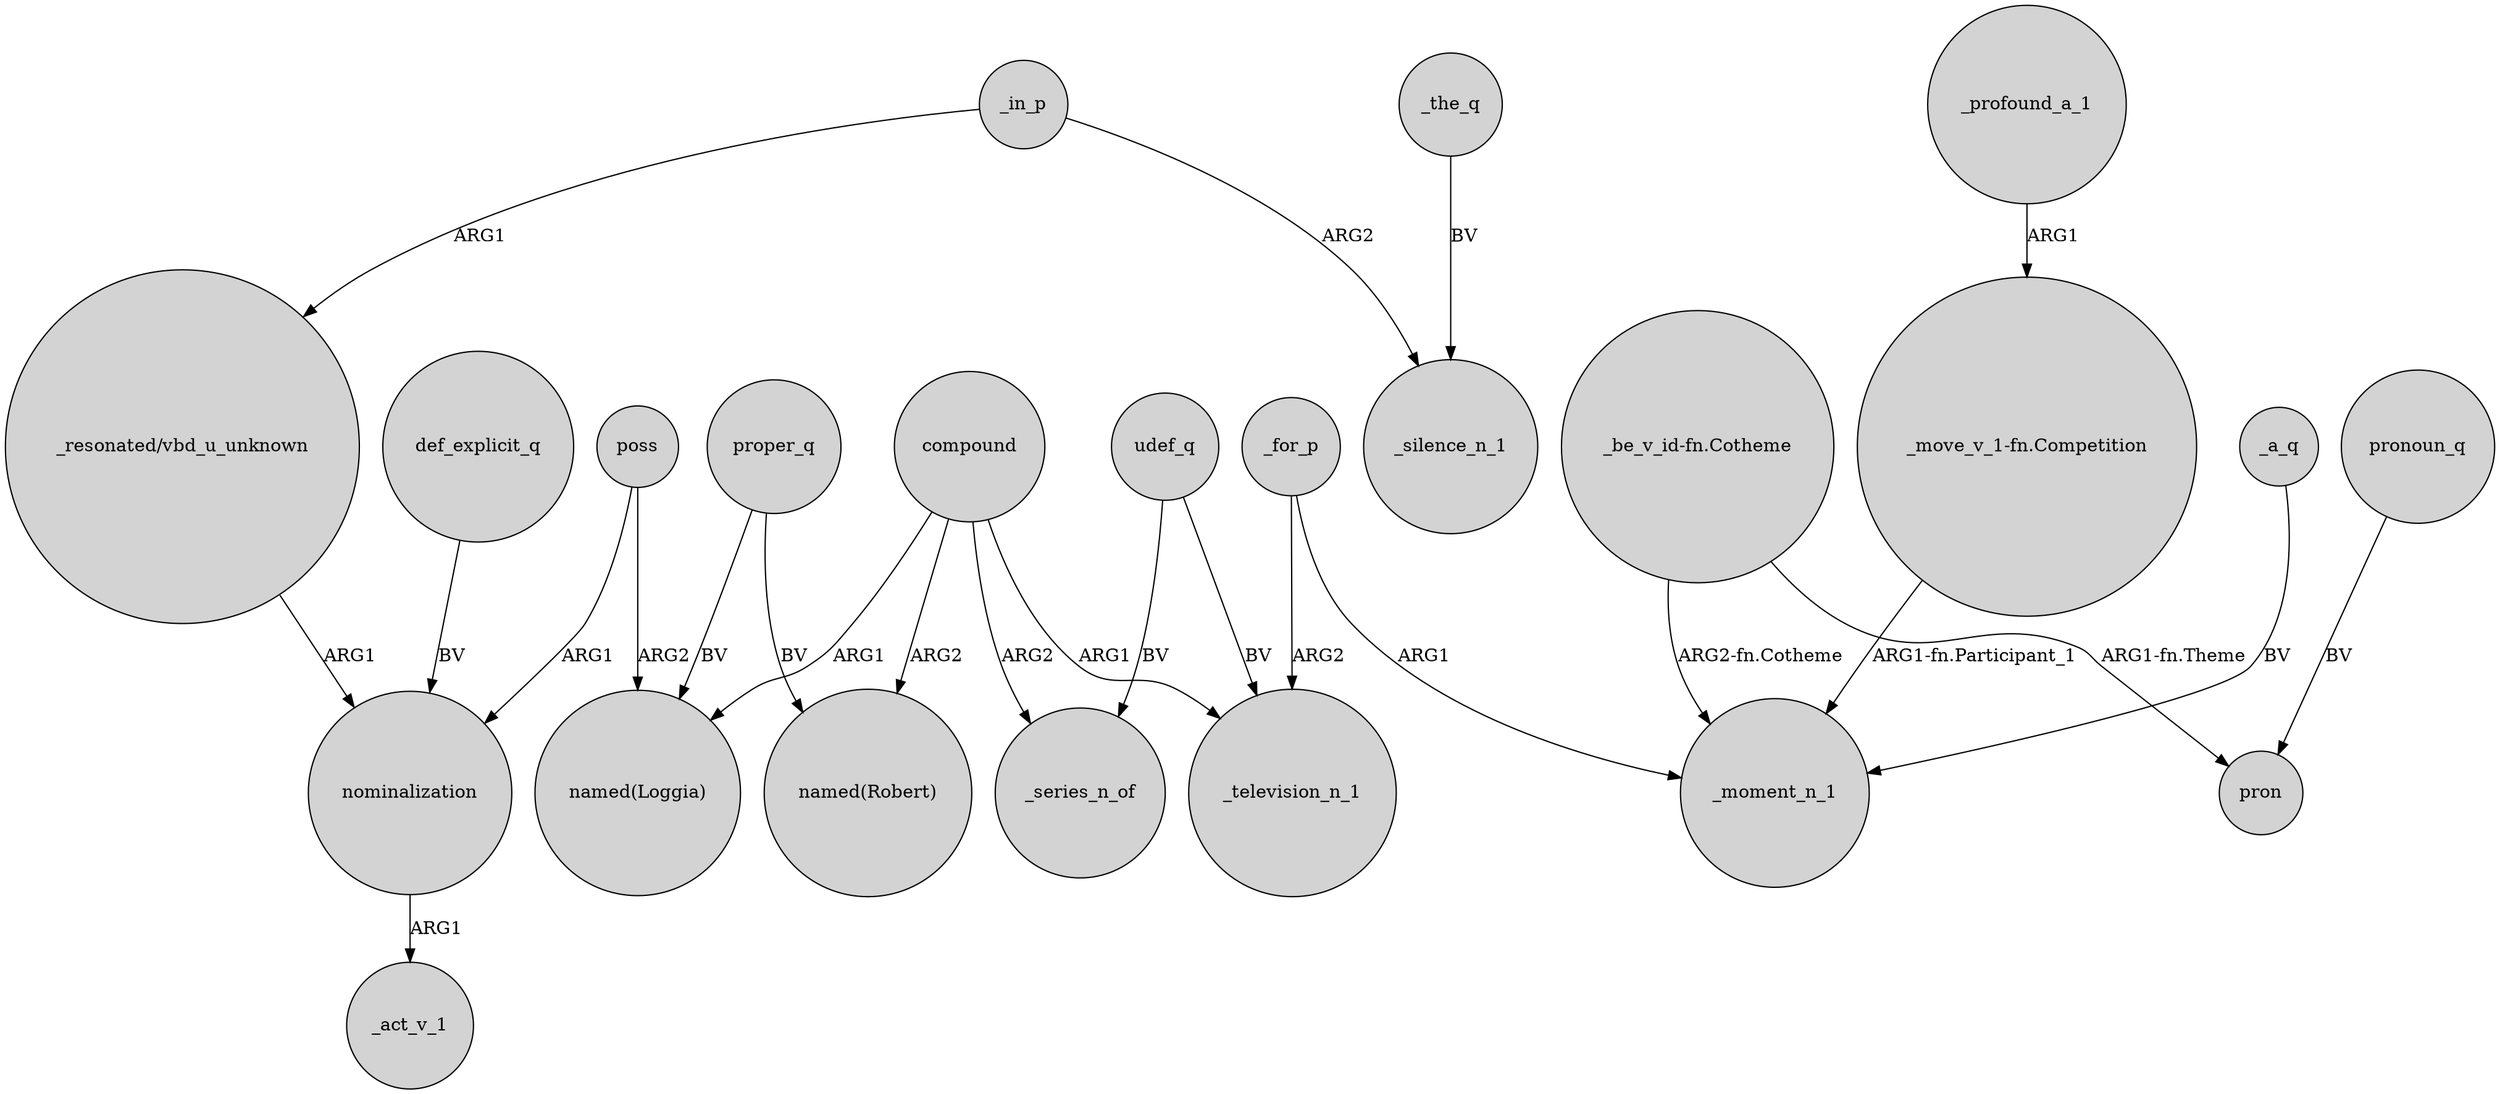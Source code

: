 digraph {
	node [shape=circle style=filled]
	"_resonated/vbd_u_unknown" -> nominalization [label=ARG1]
	udef_q -> _television_n_1 [label=BV]
	poss -> nominalization [label=ARG1]
	udef_q -> _series_n_of [label=BV]
	_for_p -> _television_n_1 [label=ARG2]
	_profound_a_1 -> "_move_v_1-fn.Competition" [label=ARG1]
	pronoun_q -> pron [label=BV]
	_for_p -> _moment_n_1 [label=ARG1]
	"_be_v_id-fn.Cotheme" -> pron [label="ARG1-fn.Theme"]
	compound -> "named(Robert)" [label=ARG2]
	poss -> "named(Loggia)" [label=ARG2]
	def_explicit_q -> nominalization [label=BV]
	compound -> "named(Loggia)" [label=ARG1]
	_in_p -> _silence_n_1 [label=ARG2]
	_a_q -> _moment_n_1 [label=BV]
	proper_q -> "named(Robert)" [label=BV]
	compound -> _series_n_of [label=ARG2]
	_in_p -> "_resonated/vbd_u_unknown" [label=ARG1]
	nominalization -> _act_v_1 [label=ARG1]
	proper_q -> "named(Loggia)" [label=BV]
	_the_q -> _silence_n_1 [label=BV]
	"_be_v_id-fn.Cotheme" -> _moment_n_1 [label="ARG2-fn.Cotheme"]
	compound -> _television_n_1 [label=ARG1]
	"_move_v_1-fn.Competition" -> _moment_n_1 [label="ARG1-fn.Participant_1"]
}
